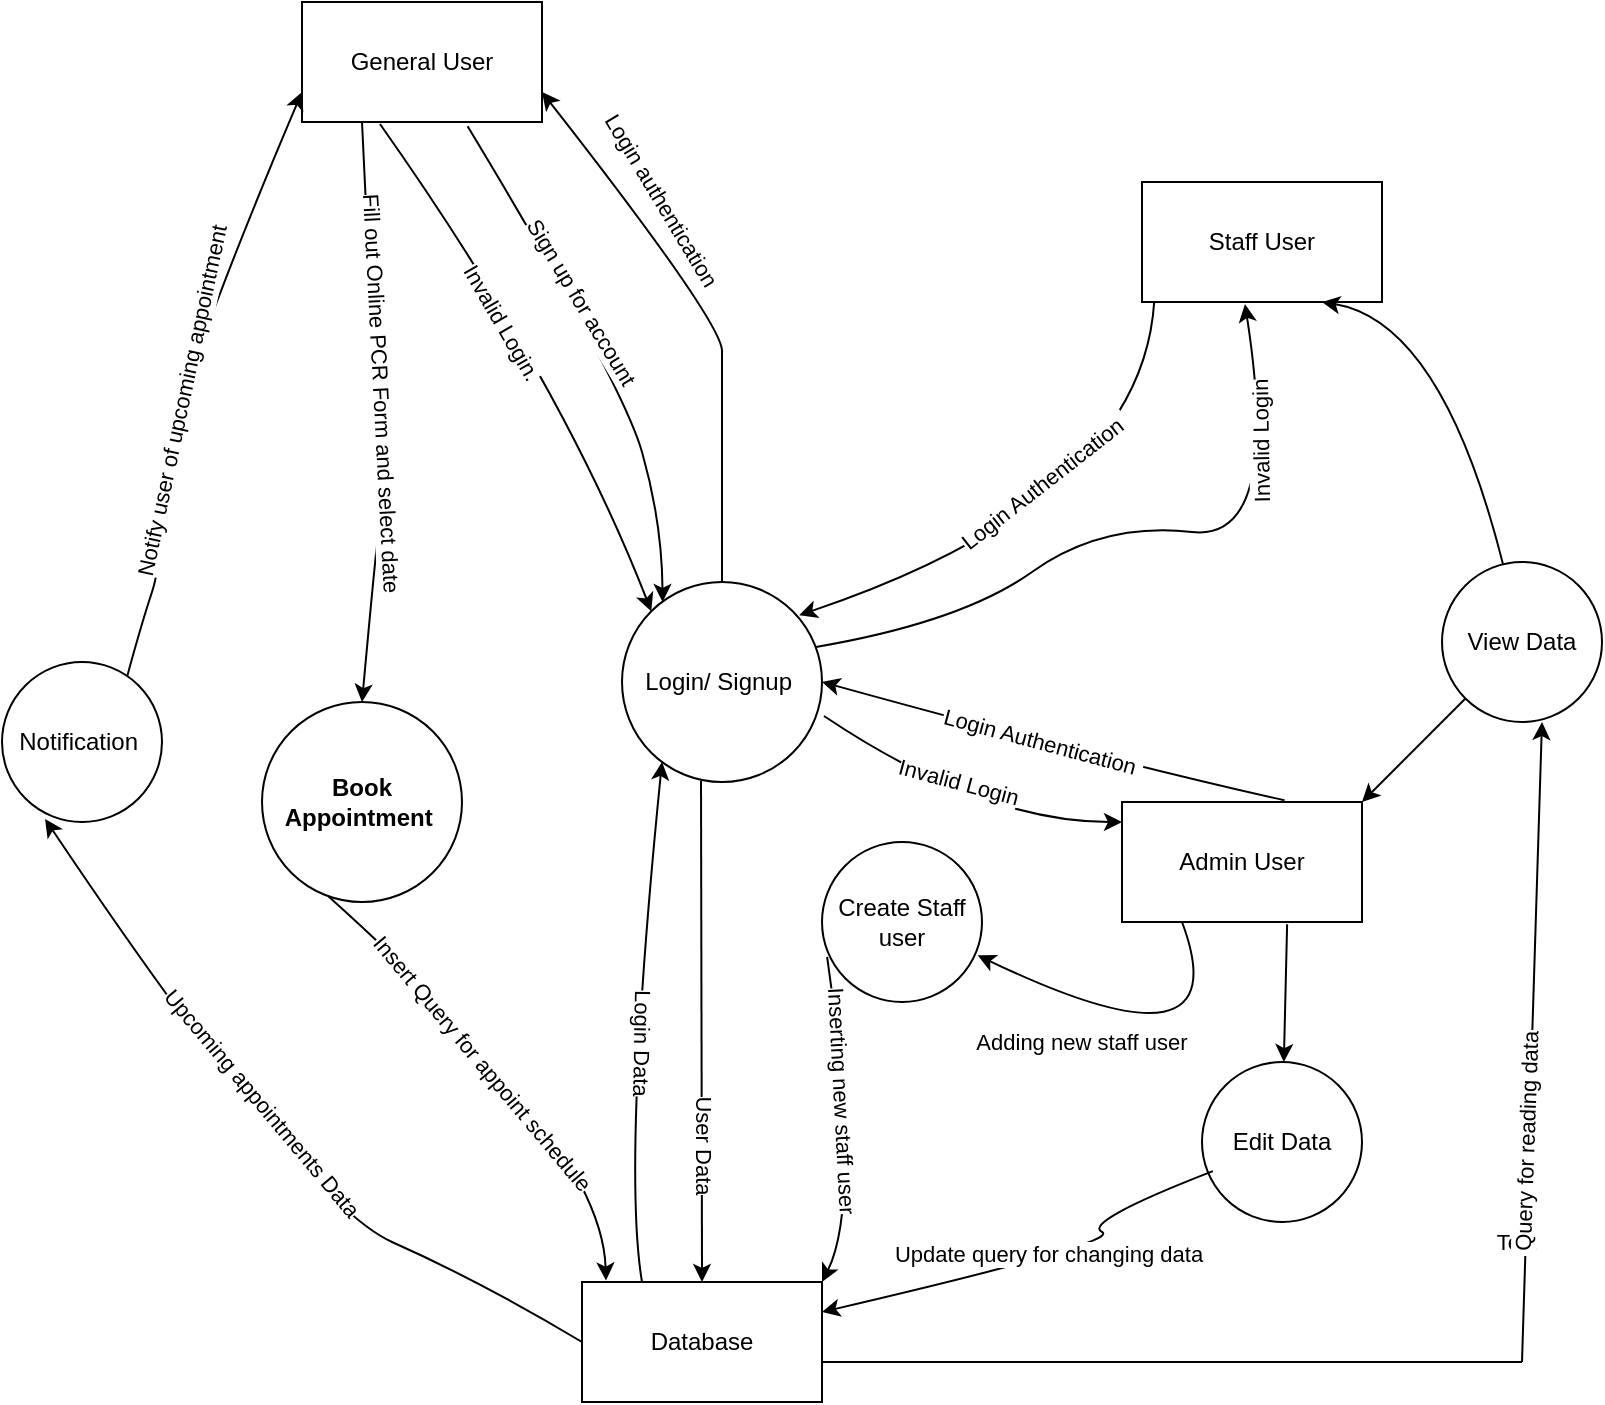 <mxfile version="15.3.8" type="github">
  <diagram id="C5RBs43oDa-KdzZeNtuy" name="Page-1">
    <mxGraphModel dx="1851" dy="736" grid="1" gridSize="10" guides="1" tooltips="1" connect="1" arrows="1" fold="1" page="1" pageScale="1" pageWidth="827" pageHeight="1169" math="0" shadow="0">
      <root>
        <mxCell id="WIyWlLk6GJQsqaUBKTNV-0" />
        <mxCell id="WIyWlLk6GJQsqaUBKTNV-1" parent="WIyWlLk6GJQsqaUBKTNV-0" />
        <mxCell id="FcOtWMT2dwPaxTevbI-8-0" value="General User" style="rounded=0;whiteSpace=wrap;html=1;" vertex="1" parent="WIyWlLk6GJQsqaUBKTNV-1">
          <mxGeometry x="130" y="320" width="120" height="60" as="geometry" />
        </mxCell>
        <mxCell id="FcOtWMT2dwPaxTevbI-8-1" value="Login/ Signup&amp;nbsp;" style="ellipse;whiteSpace=wrap;html=1;aspect=fixed;" vertex="1" parent="WIyWlLk6GJQsqaUBKTNV-1">
          <mxGeometry x="290" y="610" width="100" height="100" as="geometry" />
        </mxCell>
        <mxCell id="FcOtWMT2dwPaxTevbI-8-2" value="" style="curved=1;endArrow=classic;html=1;entryX=0;entryY=0;entryDx=0;entryDy=0;exitX=0.325;exitY=1.017;exitDx=0;exitDy=0;exitPerimeter=0;" edge="1" parent="WIyWlLk6GJQsqaUBKTNV-1" source="FcOtWMT2dwPaxTevbI-8-0" target="FcOtWMT2dwPaxTevbI-8-1">
          <mxGeometry width="50" height="50" relative="1" as="geometry">
            <mxPoint x="180" y="630" as="sourcePoint" />
            <mxPoint x="230" y="580" as="targetPoint" />
            <Array as="points">
              <mxPoint x="260" y="510" />
            </Array>
          </mxGeometry>
        </mxCell>
        <mxCell id="FcOtWMT2dwPaxTevbI-8-7" value="Login authentication&amp;nbsp;" style="edgeLabel;html=1;align=center;verticalAlign=middle;resizable=0;points=[];rotation=59;" vertex="1" connectable="0" parent="FcOtWMT2dwPaxTevbI-8-2">
          <mxGeometry x="-0.104" y="19" relative="1" as="geometry">
            <mxPoint x="53" y="-53" as="offset" />
          </mxGeometry>
        </mxCell>
        <mxCell id="FcOtWMT2dwPaxTevbI-8-3" value="Admin User" style="rounded=0;whiteSpace=wrap;html=1;" vertex="1" parent="WIyWlLk6GJQsqaUBKTNV-1">
          <mxGeometry x="540" y="720" width="120" height="60" as="geometry" />
        </mxCell>
        <mxCell id="FcOtWMT2dwPaxTevbI-8-4" value="Staff User" style="rounded=0;whiteSpace=wrap;html=1;" vertex="1" parent="WIyWlLk6GJQsqaUBKTNV-1">
          <mxGeometry x="550" y="410" width="120" height="60" as="geometry" />
        </mxCell>
        <mxCell id="FcOtWMT2dwPaxTevbI-8-5" value="" style="curved=1;endArrow=classic;html=1;entryX=0.886;entryY=0.166;entryDx=0;entryDy=0;exitX=0.051;exitY=0.995;exitDx=0;exitDy=0;exitPerimeter=0;entryPerimeter=0;" edge="1" parent="WIyWlLk6GJQsqaUBKTNV-1" source="FcOtWMT2dwPaxTevbI-8-4" target="FcOtWMT2dwPaxTevbI-8-1">
          <mxGeometry width="50" height="50" relative="1" as="geometry">
            <mxPoint x="559" y="500" as="sourcePoint" />
            <mxPoint x="674.645" y="613.625" as="targetPoint" />
            <Array as="points">
              <mxPoint x="550" y="568.98" />
            </Array>
          </mxGeometry>
        </mxCell>
        <mxCell id="FcOtWMT2dwPaxTevbI-8-14" value="Login Authentication&amp;nbsp;" style="edgeLabel;html=1;align=center;verticalAlign=middle;resizable=0;points=[];rotation=-38;" vertex="1" connectable="0" parent="FcOtWMT2dwPaxTevbI-8-5">
          <mxGeometry x="0.211" y="-12" relative="1" as="geometry">
            <mxPoint x="21" y="-20" as="offset" />
          </mxGeometry>
        </mxCell>
        <mxCell id="FcOtWMT2dwPaxTevbI-8-6" value="" style="curved=1;endArrow=classic;html=1;entryX=1;entryY=0.5;entryDx=0;entryDy=0;exitX=0.677;exitY=-0.014;exitDx=0;exitDy=0;exitPerimeter=0;" edge="1" parent="WIyWlLk6GJQsqaUBKTNV-1" source="FcOtWMT2dwPaxTevbI-8-3" target="FcOtWMT2dwPaxTevbI-8-1">
          <mxGeometry width="50" height="50" relative="1" as="geometry">
            <mxPoint x="540" y="630" as="sourcePoint" />
            <mxPoint x="363.5" y="754.5" as="targetPoint" />
            <Array as="points">
              <mxPoint x="531" y="698.98" />
            </Array>
          </mxGeometry>
        </mxCell>
        <mxCell id="FcOtWMT2dwPaxTevbI-8-23" value="Login Authentication&amp;nbsp;" style="edgeLabel;html=1;align=center;verticalAlign=middle;resizable=0;points=[];rotation=15;" vertex="1" connectable="0" parent="FcOtWMT2dwPaxTevbI-8-6">
          <mxGeometry x="-0.165" y="2" relative="1" as="geometry">
            <mxPoint x="-24" y="-9" as="offset" />
          </mxGeometry>
        </mxCell>
        <mxCell id="FcOtWMT2dwPaxTevbI-8-8" value="" style="curved=1;endArrow=classic;html=1;entryX=1;entryY=0.75;entryDx=0;entryDy=0;exitX=0.5;exitY=0;exitDx=0;exitDy=0;" edge="1" parent="WIyWlLk6GJQsqaUBKTNV-1" source="FcOtWMT2dwPaxTevbI-8-1" target="FcOtWMT2dwPaxTevbI-8-0">
          <mxGeometry width="50" height="50" relative="1" as="geometry">
            <mxPoint x="349" y="440" as="sourcePoint" />
            <mxPoint x="464.645" y="553.625" as="targetPoint" />
            <Array as="points">
              <mxPoint x="340" y="508.98" />
              <mxPoint x="340" y="480" />
            </Array>
          </mxGeometry>
        </mxCell>
        <mxCell id="FcOtWMT2dwPaxTevbI-8-9" value="Invalid Login." style="edgeLabel;html=1;align=center;verticalAlign=middle;resizable=0;points=[];rotation=60;" vertex="1" connectable="0" parent="FcOtWMT2dwPaxTevbI-8-8">
          <mxGeometry x="-0.104" y="19" relative="1" as="geometry">
            <mxPoint x="-91" y="-7" as="offset" />
          </mxGeometry>
        </mxCell>
        <mxCell id="FcOtWMT2dwPaxTevbI-8-11" value="" style="curved=1;endArrow=classic;html=1;exitX=0.69;exitY=1.036;exitDx=0;exitDy=0;exitPerimeter=0;entryX=0.203;entryY=0.1;entryDx=0;entryDy=0;entryPerimeter=0;" edge="1" parent="WIyWlLk6GJQsqaUBKTNV-1" source="FcOtWMT2dwPaxTevbI-8-0" target="FcOtWMT2dwPaxTevbI-8-1">
          <mxGeometry width="50" height="50" relative="1" as="geometry">
            <mxPoint x="250" y="580" as="sourcePoint" />
            <mxPoint x="300" y="530" as="targetPoint" />
            <Array as="points">
              <mxPoint x="290" y="510" />
              <mxPoint x="310" y="580" />
            </Array>
          </mxGeometry>
        </mxCell>
        <mxCell id="FcOtWMT2dwPaxTevbI-8-12" value="Sign up for account" style="edgeLabel;html=1;align=center;verticalAlign=middle;resizable=0;points=[];rotation=59;" vertex="1" connectable="0" parent="FcOtWMT2dwPaxTevbI-8-11">
          <mxGeometry x="-0.148" y="-1" relative="1" as="geometry">
            <mxPoint y="-8" as="offset" />
          </mxGeometry>
        </mxCell>
        <mxCell id="FcOtWMT2dwPaxTevbI-8-15" value="" style="curved=1;endArrow=classic;html=1;entryX=0.429;entryY=1.017;entryDx=0;entryDy=0;entryPerimeter=0;exitX=0.97;exitY=0.325;exitDx=0;exitDy=0;exitPerimeter=0;" edge="1" parent="WIyWlLk6GJQsqaUBKTNV-1" source="FcOtWMT2dwPaxTevbI-8-1" target="FcOtWMT2dwPaxTevbI-8-4">
          <mxGeometry width="50" height="50" relative="1" as="geometry">
            <mxPoint x="670" y="740" as="sourcePoint" />
            <mxPoint x="720" y="690" as="targetPoint" />
            <Array as="points">
              <mxPoint x="460" y="630" />
              <mxPoint x="530" y="580" />
              <mxPoint x="620" y="590" />
            </Array>
          </mxGeometry>
        </mxCell>
        <mxCell id="FcOtWMT2dwPaxTevbI-8-16" value="Invalid Login" style="edgeLabel;html=1;align=center;verticalAlign=middle;resizable=0;points=[];rotation=-91;" vertex="1" connectable="0" parent="FcOtWMT2dwPaxTevbI-8-15">
          <mxGeometry x="-0.151" y="-6" relative="1" as="geometry">
            <mxPoint x="78" y="-46" as="offset" />
          </mxGeometry>
        </mxCell>
        <mxCell id="FcOtWMT2dwPaxTevbI-8-17" value="Notification&amp;nbsp;" style="ellipse;whiteSpace=wrap;html=1;aspect=fixed;" vertex="1" parent="WIyWlLk6GJQsqaUBKTNV-1">
          <mxGeometry x="-20" y="650" width="80" height="80" as="geometry" />
        </mxCell>
        <mxCell id="FcOtWMT2dwPaxTevbI-8-18" value="" style="curved=1;endArrow=classic;html=1;entryX=0;entryY=0.75;entryDx=0;entryDy=0;exitX=0.783;exitY=0.087;exitDx=0;exitDy=0;exitPerimeter=0;" edge="1" parent="WIyWlLk6GJQsqaUBKTNV-1" source="FcOtWMT2dwPaxTevbI-8-17" target="FcOtWMT2dwPaxTevbI-8-0">
          <mxGeometry width="50" height="50" relative="1" as="geometry">
            <mxPoint x="100" y="660" as="sourcePoint" />
            <mxPoint x="120" y="600" as="targetPoint" />
            <Array as="points">
              <mxPoint x="50" y="630" />
              <mxPoint x="60" y="600" />
              <mxPoint x="60" y="530" />
            </Array>
          </mxGeometry>
        </mxCell>
        <mxCell id="FcOtWMT2dwPaxTevbI-8-22" value="Notify user of upcoming appointment" style="edgeLabel;html=1;align=center;verticalAlign=middle;resizable=0;points=[];rotation=-78;" vertex="1" connectable="0" parent="FcOtWMT2dwPaxTevbI-8-18">
          <mxGeometry x="-0.308" y="-10" relative="1" as="geometry">
            <mxPoint y="-33" as="offset" />
          </mxGeometry>
        </mxCell>
        <mxCell id="FcOtWMT2dwPaxTevbI-8-19" value="Database" style="rounded=0;whiteSpace=wrap;html=1;" vertex="1" parent="WIyWlLk6GJQsqaUBKTNV-1">
          <mxGeometry x="270" y="960" width="120" height="60" as="geometry" />
        </mxCell>
        <mxCell id="FcOtWMT2dwPaxTevbI-8-20" value="" style="curved=1;endArrow=classic;html=1;exitX=0;exitY=0.5;exitDx=0;exitDy=0;entryX=0.269;entryY=0.981;entryDx=0;entryDy=0;entryPerimeter=0;" edge="1" parent="WIyWlLk6GJQsqaUBKTNV-1" source="FcOtWMT2dwPaxTevbI-8-19" target="FcOtWMT2dwPaxTevbI-8-17">
          <mxGeometry width="50" height="50" relative="1" as="geometry">
            <mxPoint x="170" y="960" as="sourcePoint" />
            <mxPoint x="220" y="910" as="targetPoint" />
            <Array as="points">
              <mxPoint x="220" y="960" />
              <mxPoint x="130" y="920" />
            </Array>
          </mxGeometry>
        </mxCell>
        <mxCell id="FcOtWMT2dwPaxTevbI-8-21" value="Upcoming appointments Data" style="edgeLabel;html=1;align=center;verticalAlign=middle;resizable=0;points=[];rotation=50;" vertex="1" connectable="0" parent="FcOtWMT2dwPaxTevbI-8-20">
          <mxGeometry x="0.203" y="-11" relative="1" as="geometry">
            <mxPoint x="13" y="19" as="offset" />
          </mxGeometry>
        </mxCell>
        <mxCell id="FcOtWMT2dwPaxTevbI-8-30" value="" style="curved=1;endArrow=classic;html=1;exitX=1.01;exitY=0.67;exitDx=0;exitDy=0;exitPerimeter=0;" edge="1" parent="WIyWlLk6GJQsqaUBKTNV-1" source="FcOtWMT2dwPaxTevbI-8-1">
          <mxGeometry width="50" height="50" relative="1" as="geometry">
            <mxPoint x="470" y="780" as="sourcePoint" />
            <mxPoint x="540" y="730" as="targetPoint" />
            <Array as="points">
              <mxPoint x="470" y="730" />
            </Array>
          </mxGeometry>
        </mxCell>
        <mxCell id="FcOtWMT2dwPaxTevbI-8-31" value="Invalid Login" style="edgeLabel;html=1;align=center;verticalAlign=middle;resizable=0;points=[];rotation=15;" vertex="1" connectable="0" parent="FcOtWMT2dwPaxTevbI-8-30">
          <mxGeometry x="0.03" y="3" relative="1" as="geometry">
            <mxPoint x="-5" y="-12" as="offset" />
          </mxGeometry>
        </mxCell>
        <mxCell id="FcOtWMT2dwPaxTevbI-8-33" value="&lt;b&gt;Book Appointment&amp;nbsp;&lt;/b&gt;" style="ellipse;whiteSpace=wrap;html=1;aspect=fixed;" vertex="1" parent="WIyWlLk6GJQsqaUBKTNV-1">
          <mxGeometry x="110" y="670" width="100" height="100" as="geometry" />
        </mxCell>
        <mxCell id="FcOtWMT2dwPaxTevbI-8-34" value="" style="curved=1;endArrow=classic;html=1;entryX=0.5;entryY=0;entryDx=0;entryDy=0;exitX=0.25;exitY=1;exitDx=0;exitDy=0;" edge="1" parent="WIyWlLk6GJQsqaUBKTNV-1" source="FcOtWMT2dwPaxTevbI-8-0" target="FcOtWMT2dwPaxTevbI-8-33">
          <mxGeometry width="50" height="50" relative="1" as="geometry">
            <mxPoint x="120" y="590" as="sourcePoint" />
            <mxPoint x="170" y="540" as="targetPoint" />
            <Array as="points">
              <mxPoint x="170" y="590" />
              <mxPoint x="170" y="560" />
            </Array>
          </mxGeometry>
        </mxCell>
        <mxCell id="FcOtWMT2dwPaxTevbI-8-35" value="Fill out Online PCR Form and select date" style="edgeLabel;html=1;align=center;verticalAlign=middle;resizable=0;points=[];rotation=87;" vertex="1" connectable="0" parent="FcOtWMT2dwPaxTevbI-8-34">
          <mxGeometry x="-0.228" y="3" relative="1" as="geometry">
            <mxPoint as="offset" />
          </mxGeometry>
        </mxCell>
        <mxCell id="FcOtWMT2dwPaxTevbI-8-38" value="" style="curved=1;endArrow=classic;html=1;entryX=0.1;entryY=-0.012;entryDx=0;entryDy=0;entryPerimeter=0;exitX=0.333;exitY=0.972;exitDx=0;exitDy=0;exitPerimeter=0;" edge="1" parent="WIyWlLk6GJQsqaUBKTNV-1" source="FcOtWMT2dwPaxTevbI-8-33" target="FcOtWMT2dwPaxTevbI-8-19">
          <mxGeometry width="50" height="50" relative="1" as="geometry">
            <mxPoint x="230" y="890" as="sourcePoint" />
            <mxPoint x="280" y="840" as="targetPoint" />
            <Array as="points">
              <mxPoint x="280" y="890" />
            </Array>
          </mxGeometry>
        </mxCell>
        <mxCell id="FcOtWMT2dwPaxTevbI-8-39" value="Insert Query for appoint schedule" style="edgeLabel;html=1;align=center;verticalAlign=middle;resizable=0;points=[];rotation=50;" vertex="1" connectable="0" parent="FcOtWMT2dwPaxTevbI-8-38">
          <mxGeometry x="0.066" y="-6" relative="1" as="geometry">
            <mxPoint x="-20" y="-12" as="offset" />
          </mxGeometry>
        </mxCell>
        <mxCell id="FcOtWMT2dwPaxTevbI-8-40" value="" style="curved=1;endArrow=classic;html=1;" edge="1" parent="WIyWlLk6GJQsqaUBKTNV-1">
          <mxGeometry width="50" height="50" relative="1" as="geometry">
            <mxPoint x="300" y="960" as="sourcePoint" />
            <mxPoint x="310" y="700" as="targetPoint" />
            <Array as="points">
              <mxPoint x="290" y="900" />
            </Array>
          </mxGeometry>
        </mxCell>
        <mxCell id="FcOtWMT2dwPaxTevbI-8-41" value="Login Data" style="edgeLabel;html=1;align=center;verticalAlign=middle;resizable=0;points=[];rotation=91;" vertex="1" connectable="0" parent="FcOtWMT2dwPaxTevbI-8-40">
          <mxGeometry x="-0.29" y="-9" relative="1" as="geometry">
            <mxPoint x="-2" y="-29" as="offset" />
          </mxGeometry>
        </mxCell>
        <mxCell id="FcOtWMT2dwPaxTevbI-8-42" value="" style="curved=1;endArrow=classic;html=1;entryX=0.5;entryY=0;entryDx=0;entryDy=0;exitX=0.395;exitY=0.995;exitDx=0;exitDy=0;exitPerimeter=0;" edge="1" parent="WIyWlLk6GJQsqaUBKTNV-1" source="FcOtWMT2dwPaxTevbI-8-1" target="FcOtWMT2dwPaxTevbI-8-19">
          <mxGeometry width="50" height="50" relative="1" as="geometry">
            <mxPoint x="340" y="810" as="sourcePoint" />
            <mxPoint x="390" y="760" as="targetPoint" />
            <Array as="points">
              <mxPoint x="330" y="790" />
            </Array>
          </mxGeometry>
        </mxCell>
        <mxCell id="FcOtWMT2dwPaxTevbI-8-43" value="User Data" style="edgeLabel;html=1;align=center;verticalAlign=middle;resizable=0;points=[];rotation=90;" vertex="1" connectable="0" parent="FcOtWMT2dwPaxTevbI-8-42">
          <mxGeometry x="0.441" y="1" relative="1" as="geometry">
            <mxPoint y="1" as="offset" />
          </mxGeometry>
        </mxCell>
        <mxCell id="FcOtWMT2dwPaxTevbI-8-44" value="Create Staff user" style="ellipse;whiteSpace=wrap;html=1;aspect=fixed;" vertex="1" parent="WIyWlLk6GJQsqaUBKTNV-1">
          <mxGeometry x="390" y="740" width="80" height="80" as="geometry" />
        </mxCell>
        <mxCell id="FcOtWMT2dwPaxTevbI-8-45" value="" style="curved=1;endArrow=classic;html=1;exitX=0.25;exitY=1;exitDx=0;exitDy=0;entryX=0.973;entryY=0.708;entryDx=0;entryDy=0;entryPerimeter=0;" edge="1" parent="WIyWlLk6GJQsqaUBKTNV-1" source="FcOtWMT2dwPaxTevbI-8-3" target="FcOtWMT2dwPaxTevbI-8-44">
          <mxGeometry width="50" height="50" relative="1" as="geometry">
            <mxPoint x="600" y="880" as="sourcePoint" />
            <mxPoint x="650" y="830" as="targetPoint" />
            <Array as="points">
              <mxPoint x="600" y="860" />
            </Array>
          </mxGeometry>
        </mxCell>
        <mxCell id="FcOtWMT2dwPaxTevbI-8-47" value="Adding new staff user&amp;nbsp;" style="edgeLabel;html=1;align=center;verticalAlign=middle;resizable=0;points=[];rotation=0;" vertex="1" connectable="0" parent="FcOtWMT2dwPaxTevbI-8-45">
          <mxGeometry x="-0.121" y="-1" relative="1" as="geometry">
            <mxPoint x="-65" y="-12" as="offset" />
          </mxGeometry>
        </mxCell>
        <mxCell id="FcOtWMT2dwPaxTevbI-8-46" value="" style="curved=1;endArrow=classic;html=1;exitX=0.032;exitY=0.718;exitDx=0;exitDy=0;exitPerimeter=0;entryX=1;entryY=0;entryDx=0;entryDy=0;" edge="1" parent="WIyWlLk6GJQsqaUBKTNV-1" source="FcOtWMT2dwPaxTevbI-8-44" target="FcOtWMT2dwPaxTevbI-8-19">
          <mxGeometry width="50" height="50" relative="1" as="geometry">
            <mxPoint x="470" y="960" as="sourcePoint" />
            <mxPoint x="520" y="910" as="targetPoint" />
            <Array as="points">
              <mxPoint x="410" y="920" />
            </Array>
          </mxGeometry>
        </mxCell>
        <mxCell id="FcOtWMT2dwPaxTevbI-8-48" value="Inserting new staff user" style="edgeLabel;html=1;align=center;verticalAlign=middle;resizable=0;points=[];rotation=87;" vertex="1" connectable="0" parent="FcOtWMT2dwPaxTevbI-8-46">
          <mxGeometry x="0.029" y="6" relative="1" as="geometry">
            <mxPoint x="-11" y="-13" as="offset" />
          </mxGeometry>
        </mxCell>
        <mxCell id="FcOtWMT2dwPaxTevbI-8-51" value="View Data" style="ellipse;whiteSpace=wrap;html=1;aspect=fixed;" vertex="1" parent="WIyWlLk6GJQsqaUBKTNV-1">
          <mxGeometry x="700" y="600" width="80" height="80" as="geometry" />
        </mxCell>
        <mxCell id="FcOtWMT2dwPaxTevbI-8-52" value="" style="curved=1;endArrow=classic;html=1;exitX=0.381;exitY=0.013;exitDx=0;exitDy=0;entryX=0.75;entryY=1;entryDx=0;entryDy=0;exitPerimeter=0;" edge="1" parent="WIyWlLk6GJQsqaUBKTNV-1" source="FcOtWMT2dwPaxTevbI-8-51" target="FcOtWMT2dwPaxTevbI-8-4">
          <mxGeometry width="50" height="50" relative="1" as="geometry">
            <mxPoint x="750" y="480" as="sourcePoint" />
            <mxPoint x="700" y="530" as="targetPoint" />
            <Array as="points">
              <mxPoint x="700" y="480" />
            </Array>
          </mxGeometry>
        </mxCell>
        <mxCell id="FcOtWMT2dwPaxTevbI-8-55" value="" style="endArrow=none;html=1;" edge="1" parent="WIyWlLk6GJQsqaUBKTNV-1">
          <mxGeometry width="50" height="50" relative="1" as="geometry">
            <mxPoint x="390" y="1000" as="sourcePoint" />
            <mxPoint x="740" y="1000" as="targetPoint" />
          </mxGeometry>
        </mxCell>
        <mxCell id="FcOtWMT2dwPaxTevbI-8-56" value="" style="endArrow=classic;html=1;entryX=0.625;entryY=1;entryDx=0;entryDy=0;entryPerimeter=0;" edge="1" parent="WIyWlLk6GJQsqaUBKTNV-1" target="FcOtWMT2dwPaxTevbI-8-51">
          <mxGeometry width="50" height="50" relative="1" as="geometry">
            <mxPoint x="740" y="1000" as="sourcePoint" />
            <mxPoint x="720" y="910" as="targetPoint" />
          </mxGeometry>
        </mxCell>
        <mxCell id="FcOtWMT2dwPaxTevbI-8-57" value="Text" style="edgeLabel;html=1;align=center;verticalAlign=middle;resizable=0;points=[];" vertex="1" connectable="0" parent="FcOtWMT2dwPaxTevbI-8-56">
          <mxGeometry x="-0.625" y="5" relative="1" as="geometry">
            <mxPoint as="offset" />
          </mxGeometry>
        </mxCell>
        <mxCell id="FcOtWMT2dwPaxTevbI-8-58" value="Query for reading data" style="edgeLabel;html=1;align=center;verticalAlign=middle;resizable=0;points=[];rotation=-88;" vertex="1" connectable="0" parent="FcOtWMT2dwPaxTevbI-8-56">
          <mxGeometry x="-0.632" relative="1" as="geometry">
            <mxPoint y="-51" as="offset" />
          </mxGeometry>
        </mxCell>
        <mxCell id="FcOtWMT2dwPaxTevbI-8-59" value="" style="endArrow=classic;html=1;entryX=1;entryY=0;entryDx=0;entryDy=0;exitX=0;exitY=1;exitDx=0;exitDy=0;" edge="1" parent="WIyWlLk6GJQsqaUBKTNV-1" source="FcOtWMT2dwPaxTevbI-8-51" target="FcOtWMT2dwPaxTevbI-8-3">
          <mxGeometry width="50" height="50" relative="1" as="geometry">
            <mxPoint x="680" y="510" as="sourcePoint" />
            <mxPoint x="730" y="460" as="targetPoint" />
          </mxGeometry>
        </mxCell>
        <mxCell id="FcOtWMT2dwPaxTevbI-8-60" value="Edit Data" style="ellipse;whiteSpace=wrap;html=1;aspect=fixed;" vertex="1" parent="WIyWlLk6GJQsqaUBKTNV-1">
          <mxGeometry x="580" y="850" width="80" height="80" as="geometry" />
        </mxCell>
        <mxCell id="FcOtWMT2dwPaxTevbI-8-61" value="" style="endArrow=classic;html=1;exitX=0.688;exitY=1.018;exitDx=0;exitDy=0;exitPerimeter=0;" edge="1" parent="WIyWlLk6GJQsqaUBKTNV-1" source="FcOtWMT2dwPaxTevbI-8-3" target="FcOtWMT2dwPaxTevbI-8-60">
          <mxGeometry width="50" height="50" relative="1" as="geometry">
            <mxPoint x="680" y="740" as="sourcePoint" />
            <mxPoint x="730" y="690" as="targetPoint" />
          </mxGeometry>
        </mxCell>
        <mxCell id="FcOtWMT2dwPaxTevbI-8-62" value="" style="curved=1;endArrow=classic;html=1;entryX=1;entryY=0.25;entryDx=0;entryDy=0;exitX=0.068;exitY=0.682;exitDx=0;exitDy=0;exitPerimeter=0;" edge="1" parent="WIyWlLk6GJQsqaUBKTNV-1" source="FcOtWMT2dwPaxTevbI-8-60" target="FcOtWMT2dwPaxTevbI-8-19">
          <mxGeometry width="50" height="50" relative="1" as="geometry">
            <mxPoint x="540" y="890" as="sourcePoint" />
            <mxPoint x="490" y="940" as="targetPoint" />
            <Array as="points">
              <mxPoint x="520" y="930" />
              <mxPoint x="540" y="940" />
            </Array>
          </mxGeometry>
        </mxCell>
        <mxCell id="FcOtWMT2dwPaxTevbI-8-63" value="Update query for changing data" style="edgeLabel;html=1;align=center;verticalAlign=middle;resizable=0;points=[];" vertex="1" connectable="0" parent="FcOtWMT2dwPaxTevbI-8-62">
          <mxGeometry x="0.057" y="-3" relative="1" as="geometry">
            <mxPoint as="offset" />
          </mxGeometry>
        </mxCell>
      </root>
    </mxGraphModel>
  </diagram>
</mxfile>
